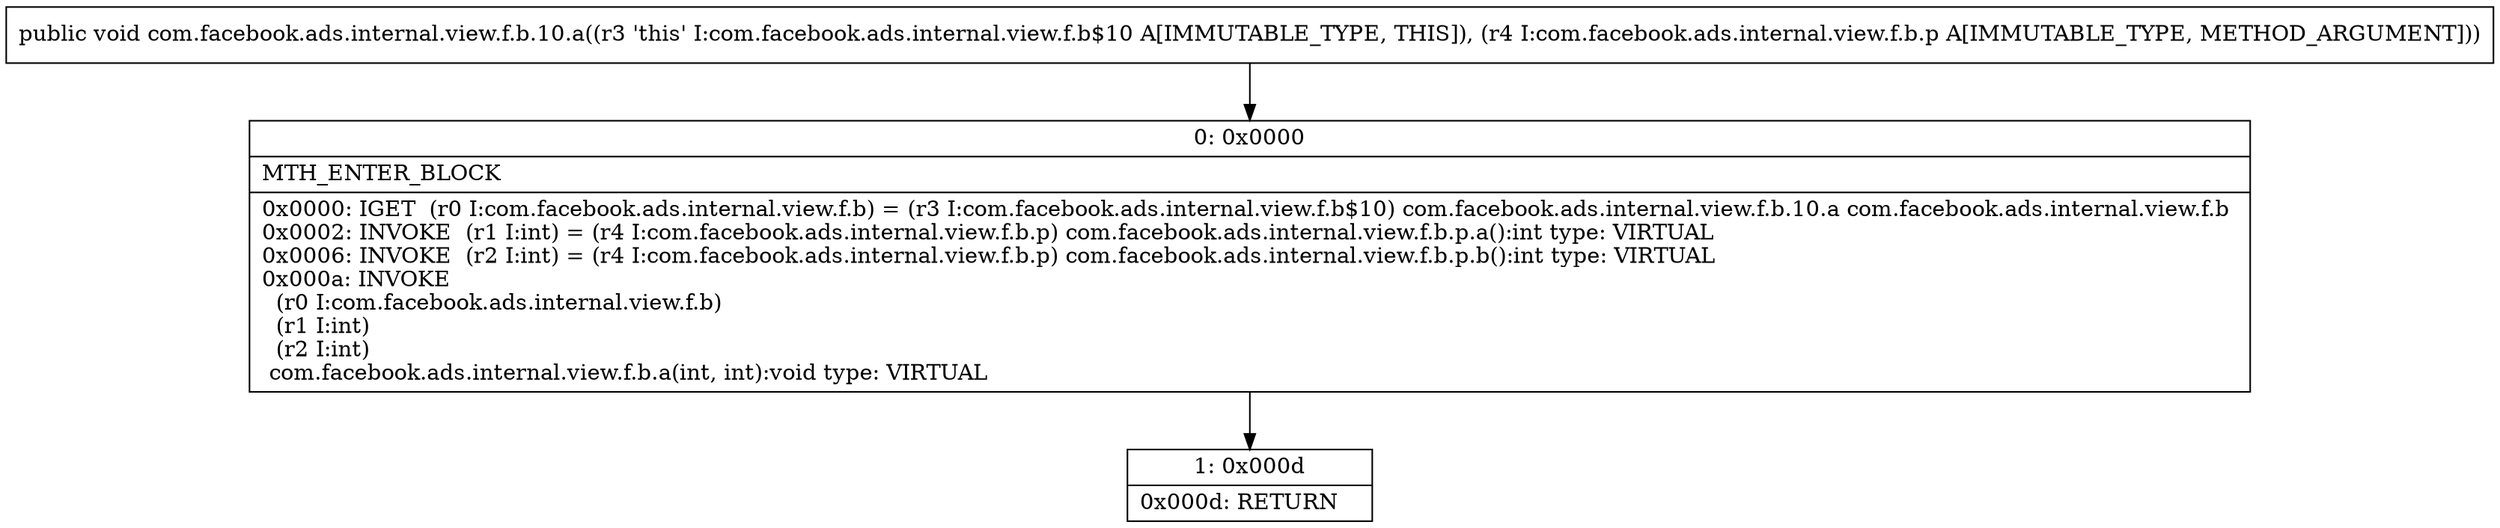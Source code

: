 digraph "CFG forcom.facebook.ads.internal.view.f.b.10.a(Lcom\/facebook\/ads\/internal\/view\/f\/b\/p;)V" {
Node_0 [shape=record,label="{0\:\ 0x0000|MTH_ENTER_BLOCK\l|0x0000: IGET  (r0 I:com.facebook.ads.internal.view.f.b) = (r3 I:com.facebook.ads.internal.view.f.b$10) com.facebook.ads.internal.view.f.b.10.a com.facebook.ads.internal.view.f.b \l0x0002: INVOKE  (r1 I:int) = (r4 I:com.facebook.ads.internal.view.f.b.p) com.facebook.ads.internal.view.f.b.p.a():int type: VIRTUAL \l0x0006: INVOKE  (r2 I:int) = (r4 I:com.facebook.ads.internal.view.f.b.p) com.facebook.ads.internal.view.f.b.p.b():int type: VIRTUAL \l0x000a: INVOKE  \l  (r0 I:com.facebook.ads.internal.view.f.b)\l  (r1 I:int)\l  (r2 I:int)\l com.facebook.ads.internal.view.f.b.a(int, int):void type: VIRTUAL \l}"];
Node_1 [shape=record,label="{1\:\ 0x000d|0x000d: RETURN   \l}"];
MethodNode[shape=record,label="{public void com.facebook.ads.internal.view.f.b.10.a((r3 'this' I:com.facebook.ads.internal.view.f.b$10 A[IMMUTABLE_TYPE, THIS]), (r4 I:com.facebook.ads.internal.view.f.b.p A[IMMUTABLE_TYPE, METHOD_ARGUMENT])) }"];
MethodNode -> Node_0;
Node_0 -> Node_1;
}

